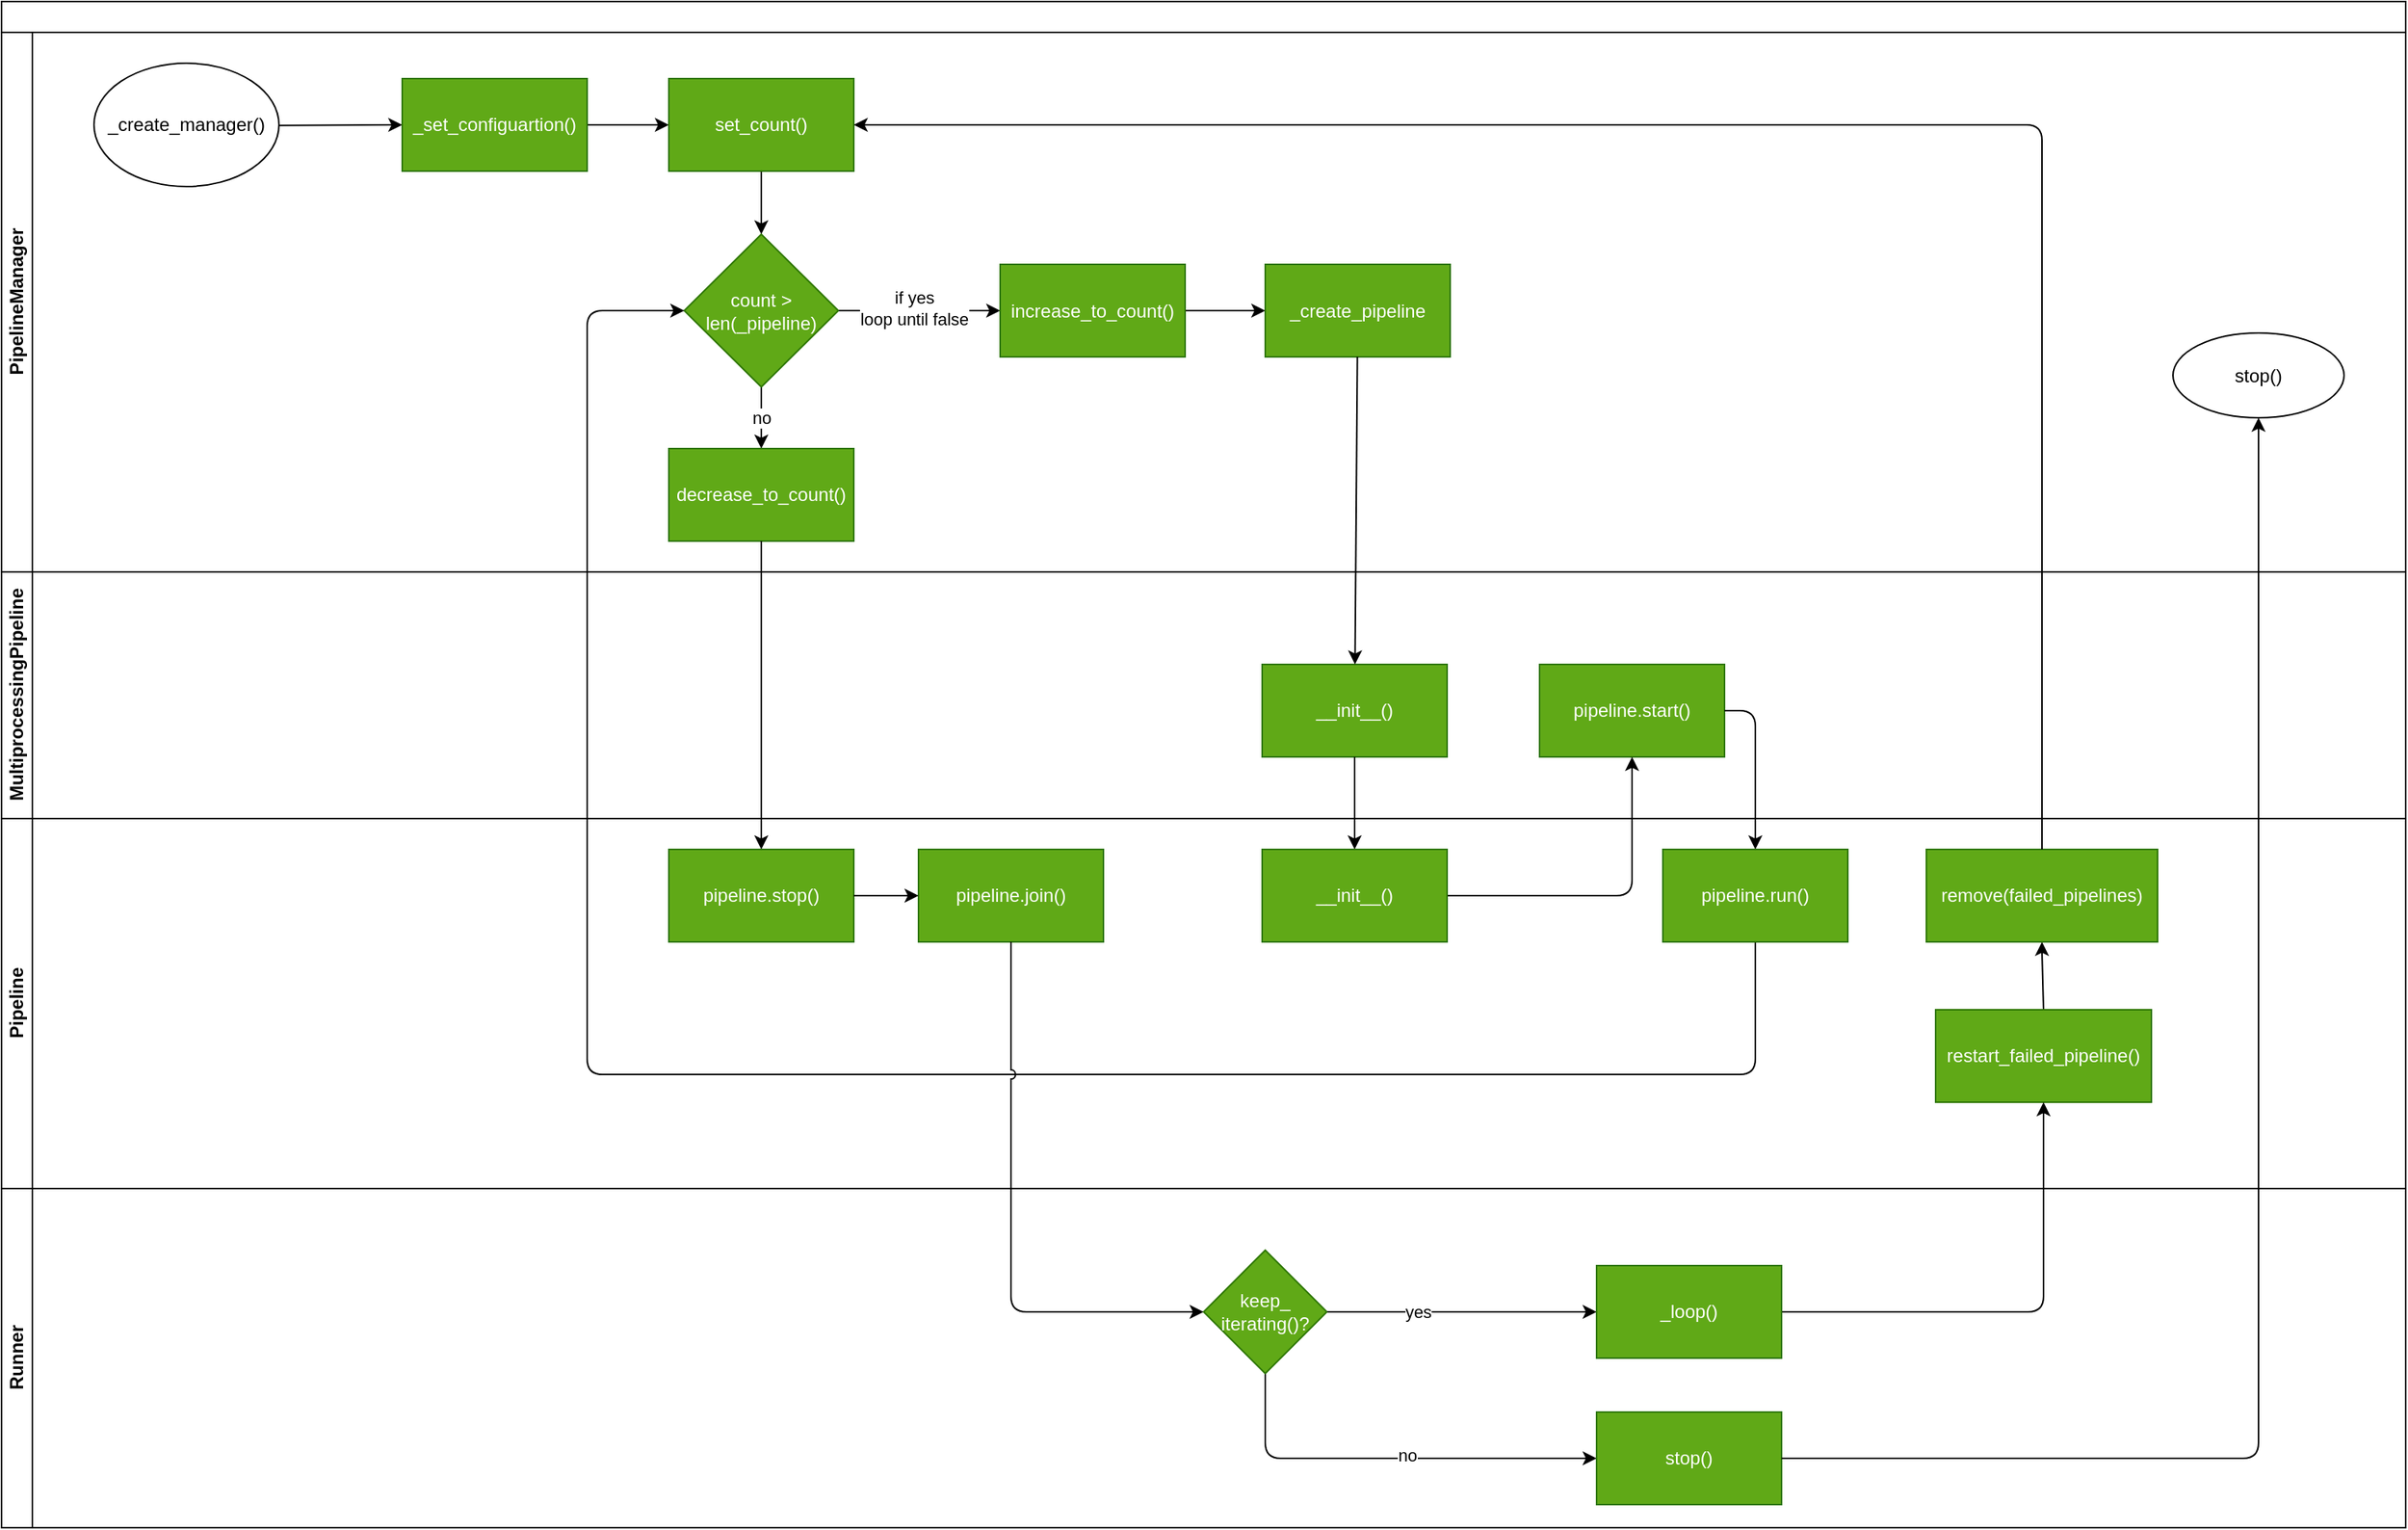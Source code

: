 <mxfile version="22.1.2" type="device">
  <diagram id="SRfpee8Bwv2kgKTGE94v" name="Page-1">
    <mxGraphModel dx="1036" dy="606" grid="1" gridSize="10" guides="1" tooltips="1" connect="1" arrows="1" fold="1" page="1" pageScale="1" pageWidth="850" pageHeight="1100" math="0" shadow="0">
      <root>
        <mxCell id="0" />
        <mxCell id="1" parent="0" />
        <mxCell id="9" value="" style="swimlane;html=1;childLayout=stackLayout;resizeParent=1;resizeParentMax=0;horizontal=1;startSize=20;horizontalStack=0;whiteSpace=wrap;" parent="1" vertex="1">
          <mxGeometry x="11" y="15" width="1560" height="990" as="geometry" />
        </mxCell>
        <mxCell id="10" value="PipelineManager" style="swimlane;html=1;startSize=20;horizontal=0;" parent="9" vertex="1">
          <mxGeometry y="20" width="1560" height="350" as="geometry" />
        </mxCell>
        <mxCell id="15" value="" style="edgeStyle=none;html=1;" parent="10" source="13" target="14" edge="1">
          <mxGeometry relative="1" as="geometry" />
        </mxCell>
        <mxCell id="13" value="_create_manager()" style="ellipse;whiteSpace=wrap;html=1;" parent="10" vertex="1">
          <mxGeometry x="60" y="20" width="120" height="80" as="geometry" />
        </mxCell>
        <mxCell id="17" value="" style="edgeStyle=none;html=1;" parent="10" source="14" target="16" edge="1">
          <mxGeometry relative="1" as="geometry" />
        </mxCell>
        <mxCell id="14" value="_set_configuartion()" style="whiteSpace=wrap;html=1;fillColor=#60a917;fontColor=#ffffff;strokeColor=#2D7600;" parent="10" vertex="1">
          <mxGeometry x="260" y="30" width="120" height="60" as="geometry" />
        </mxCell>
        <mxCell id="21" value="" style="edgeStyle=none;html=1;" parent="10" source="16" target="20" edge="1">
          <mxGeometry relative="1" as="geometry" />
        </mxCell>
        <mxCell id="16" value="set_count()" style="whiteSpace=wrap;html=1;fillColor=#60a917;fontColor=#ffffff;strokeColor=#2D7600;" parent="10" vertex="1">
          <mxGeometry x="433" y="30" width="120" height="60" as="geometry" />
        </mxCell>
        <mxCell id="23" value="no" style="edgeStyle=none;html=1;" parent="10" source="20" target="22" edge="1">
          <mxGeometry relative="1" as="geometry" />
        </mxCell>
        <mxCell id="29" value="" style="edgeStyle=none;html=1;" parent="10" source="20" target="28" edge="1">
          <mxGeometry relative="1" as="geometry" />
        </mxCell>
        <mxCell id="40" value="if yes &lt;br&gt;loop until false" style="edgeLabel;html=1;align=center;verticalAlign=middle;resizable=0;points=[];" parent="29" vertex="1" connectable="0">
          <mxGeometry x="-0.275" y="2" relative="1" as="geometry">
            <mxPoint x="11" as="offset" />
          </mxGeometry>
        </mxCell>
        <mxCell id="20" value="count &amp;gt; len(_pipeline)" style="rhombus;whiteSpace=wrap;html=1;fillColor=#60a917;fontColor=#ffffff;strokeColor=#2D7600;" parent="10" vertex="1">
          <mxGeometry x="443" y="131" width="100" height="99" as="geometry" />
        </mxCell>
        <mxCell id="22" value="decrease_to_count()" style="whiteSpace=wrap;html=1;fillColor=#60a917;fontColor=#ffffff;strokeColor=#2D7600;" parent="10" vertex="1">
          <mxGeometry x="433" y="270" width="120" height="60" as="geometry" />
        </mxCell>
        <mxCell id="31" value="" style="edgeStyle=none;html=1;" parent="10" source="28" target="30" edge="1">
          <mxGeometry relative="1" as="geometry" />
        </mxCell>
        <mxCell id="28" value="increase_to_count()" style="whiteSpace=wrap;html=1;fillColor=#60a917;fontColor=#ffffff;strokeColor=#2D7600;" parent="10" vertex="1">
          <mxGeometry x="648" y="150.5" width="120" height="60" as="geometry" />
        </mxCell>
        <mxCell id="30" value="_create_pipeline" style="whiteSpace=wrap;html=1;fillColor=#60a917;fontColor=#ffffff;strokeColor=#2D7600;" parent="10" vertex="1">
          <mxGeometry x="820" y="150.5" width="120" height="60" as="geometry" />
        </mxCell>
        <mxCell id="66" value="stop()" style="ellipse;whiteSpace=wrap;html=1;" parent="10" vertex="1">
          <mxGeometry x="1409" y="195" width="111" height="55" as="geometry" />
        </mxCell>
        <mxCell id="12" value="MultiprocessingPipeline" style="swimlane;html=1;startSize=20;horizontal=0;" parent="9" vertex="1">
          <mxGeometry y="370" width="1560" height="160" as="geometry" />
        </mxCell>
        <mxCell id="32" value="__init__()" style="whiteSpace=wrap;html=1;fillColor=#60a917;fontColor=#ffffff;strokeColor=#2D7600;" parent="12" vertex="1">
          <mxGeometry x="818" y="60" width="120" height="60" as="geometry" />
        </mxCell>
        <mxCell id="36" value="pipeline.start()" style="whiteSpace=wrap;html=1;fillColor=#60a917;fontColor=#ffffff;strokeColor=#2D7600;" parent="12" vertex="1">
          <mxGeometry x="998" y="60" width="120" height="60" as="geometry" />
        </mxCell>
        <mxCell id="24" style="edgeStyle=none;html=1;" parent="9" source="22" target="25" edge="1">
          <mxGeometry relative="1" as="geometry">
            <mxPoint x="673" y="630" as="targetPoint" />
          </mxGeometry>
        </mxCell>
        <mxCell id="33" value="" style="edgeStyle=none;html=1;" parent="9" source="30" target="32" edge="1">
          <mxGeometry relative="1" as="geometry" />
        </mxCell>
        <mxCell id="35" value="" style="edgeStyle=none;html=1;" parent="9" source="32" target="34" edge="1">
          <mxGeometry relative="1" as="geometry" />
        </mxCell>
        <mxCell id="37" value="" style="edgeStyle=orthogonalEdgeStyle;html=1;" parent="9" source="34" target="36" edge="1">
          <mxGeometry relative="1" as="geometry" />
        </mxCell>
        <mxCell id="39" value="" style="edgeStyle=orthogonalEdgeStyle;html=1;entryX=0.5;entryY=0;entryDx=0;entryDy=0;exitX=1;exitY=0.5;exitDx=0;exitDy=0;" parent="9" source="36" target="38" edge="1">
          <mxGeometry relative="1" as="geometry">
            <Array as="points">
              <mxPoint x="1138" y="460" />
            </Array>
          </mxGeometry>
        </mxCell>
        <mxCell id="42" style="edgeStyle=orthogonalEdgeStyle;html=1;entryX=0;entryY=0.5;entryDx=0;entryDy=0;exitX=0.5;exitY=1;exitDx=0;exitDy=0;" parent="9" source="38" target="20" edge="1">
          <mxGeometry relative="1" as="geometry">
            <Array as="points">
              <mxPoint x="1138" y="696" />
              <mxPoint x="380" y="696" />
              <mxPoint x="380" y="201" />
            </Array>
          </mxGeometry>
        </mxCell>
        <mxCell id="11" value="Pipeline" style="swimlane;html=1;startSize=20;horizontal=0;" parent="9" vertex="1">
          <mxGeometry y="530" width="1560" height="240" as="geometry" />
        </mxCell>
        <mxCell id="26" value="pipeline.join()" style="whiteSpace=wrap;html=1;rounded=0;fillColor=#60a917;fontColor=#ffffff;strokeColor=#2D7600;" parent="11" vertex="1">
          <mxGeometry x="595" y="20" width="120" height="60" as="geometry" />
        </mxCell>
        <mxCell id="25" value="pipeline.stop()" style="rounded=0;whiteSpace=wrap;html=1;fillColor=#60a917;fontColor=#ffffff;strokeColor=#2D7600;" parent="11" vertex="1">
          <mxGeometry x="433" y="20" width="120" height="60" as="geometry" />
        </mxCell>
        <mxCell id="27" value="" style="edgeStyle=none;html=1;" parent="11" source="25" target="26" edge="1">
          <mxGeometry relative="1" as="geometry" />
        </mxCell>
        <mxCell id="34" value="__init__()" style="whiteSpace=wrap;html=1;fillColor=#60a917;fontColor=#ffffff;strokeColor=#2D7600;" parent="11" vertex="1">
          <mxGeometry x="818" y="20" width="120" height="60" as="geometry" />
        </mxCell>
        <mxCell id="38" value="pipeline.run()" style="whiteSpace=wrap;html=1;fillColor=#60a917;fontColor=#ffffff;strokeColor=#2D7600;" parent="11" vertex="1">
          <mxGeometry x="1078" y="20" width="120" height="60" as="geometry" />
        </mxCell>
        <mxCell id="60" value="" style="edgeStyle=orthogonalEdgeStyle;jumpStyle=arc;html=1;" parent="11" source="57" target="59" edge="1">
          <mxGeometry relative="1" as="geometry" />
        </mxCell>
        <mxCell id="57" value="restart_failed_pipeline()" style="whiteSpace=wrap;html=1;rounded=0;fillColor=#60a917;fontColor=#ffffff;strokeColor=#2D7600;" parent="11" vertex="1">
          <mxGeometry x="1255" y="124" width="140" height="60" as="geometry" />
        </mxCell>
        <mxCell id="59" value="remove(failed_pipelines)" style="whiteSpace=wrap;html=1;rounded=0;fillColor=#60a917;fontColor=#ffffff;strokeColor=#2D7600;" parent="11" vertex="1">
          <mxGeometry x="1249" y="20" width="150" height="60" as="geometry" />
        </mxCell>
        <mxCell id="58" value="" style="edgeStyle=orthogonalEdgeStyle;jumpStyle=arc;html=1;strokeColor=#000000;" parent="9" source="55" target="57" edge="1">
          <mxGeometry relative="1" as="geometry" />
        </mxCell>
        <mxCell id="61" style="edgeStyle=orthogonalEdgeStyle;jumpStyle=arc;html=1;entryX=1;entryY=0.5;entryDx=0;entryDy=0;fillColor=#60a917;strokeColor=#000000;exitX=0.5;exitY=0;exitDx=0;exitDy=0;" parent="9" source="59" target="16" edge="1">
          <mxGeometry relative="1" as="geometry">
            <Array as="points">
              <mxPoint x="1324" y="80" />
            </Array>
          </mxGeometry>
        </mxCell>
        <mxCell id="49" style="edgeStyle=orthogonalEdgeStyle;html=1;jumpStyle=arc;entryX=0;entryY=0.5;entryDx=0;entryDy=0;exitX=0.5;exitY=1;exitDx=0;exitDy=0;" parent="9" source="26" target="53" edge="1">
          <mxGeometry relative="1" as="geometry">
            <mxPoint x="655.526" y="720" as="targetPoint" />
          </mxGeometry>
        </mxCell>
        <mxCell id="43" value="Runner" style="swimlane;html=1;startSize=20;horizontal=0;" parent="9" vertex="1">
          <mxGeometry y="770" width="1560" height="220" as="geometry" />
        </mxCell>
        <mxCell id="56" value="" style="edgeStyle=orthogonalEdgeStyle;jumpStyle=arc;html=1;" parent="43" source="53" target="55" edge="1">
          <mxGeometry relative="1" as="geometry" />
        </mxCell>
        <mxCell id="67" value="yes" style="edgeLabel;html=1;align=center;verticalAlign=middle;resizable=0;points=[];" parent="56" vertex="1" connectable="0">
          <mxGeometry x="-0.33" relative="1" as="geometry">
            <mxPoint as="offset" />
          </mxGeometry>
        </mxCell>
        <mxCell id="63" style="edgeStyle=orthogonalEdgeStyle;html=1;entryX=0;entryY=0.5;entryDx=0;entryDy=0;exitX=0.5;exitY=1;exitDx=0;exitDy=0;" parent="43" source="53" target="62" edge="1">
          <mxGeometry relative="1" as="geometry" />
        </mxCell>
        <mxCell id="68" value="no" style="edgeLabel;html=1;align=center;verticalAlign=middle;resizable=0;points=[];" parent="63" vertex="1" connectable="0">
          <mxGeometry x="0.085" y="2" relative="1" as="geometry">
            <mxPoint as="offset" />
          </mxGeometry>
        </mxCell>
        <mxCell id="53" value="keep_&lt;br&gt;iterating()?" style="rhombus;whiteSpace=wrap;html=1;rounded=0;fillColor=#60a917;fontColor=#ffffff;strokeColor=#2D7600;" parent="43" vertex="1">
          <mxGeometry x="780" y="40" width="80" height="80" as="geometry" />
        </mxCell>
        <mxCell id="55" value="_loop()" style="whiteSpace=wrap;html=1;rounded=0;fillColor=#60a917;fontColor=#ffffff;strokeColor=#2D7600;" parent="43" vertex="1">
          <mxGeometry x="1035" y="50" width="120" height="60" as="geometry" />
        </mxCell>
        <mxCell id="62" value="stop()" style="whiteSpace=wrap;html=1;fillColor=#60a917;strokeColor=#2D7600;fontColor=#ffffff;rounded=0;" parent="43" vertex="1">
          <mxGeometry x="1035" y="145" width="120" height="60" as="geometry" />
        </mxCell>
        <mxCell id="64" style="edgeStyle=orthogonalEdgeStyle;html=1;exitX=1;exitY=0.5;exitDx=0;exitDy=0;entryX=0.5;entryY=1;entryDx=0;entryDy=0;" parent="9" source="62" target="66" edge="1">
          <mxGeometry relative="1" as="geometry">
            <mxPoint x="1509" y="265.0" as="targetPoint" />
          </mxGeometry>
        </mxCell>
      </root>
    </mxGraphModel>
  </diagram>
</mxfile>
